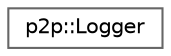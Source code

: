 digraph "Graphical Class Hierarchy"
{
 // LATEX_PDF_SIZE
  bgcolor="transparent";
  edge [fontname=Helvetica,fontsize=10,labelfontname=Helvetica,labelfontsize=10];
  node [fontname=Helvetica,fontsize=10,shape=box,height=0.2,width=0.4];
  rankdir="LR";
  Node0 [id="Node000000",label="p2p::Logger",height=0.2,width=0.4,color="grey40", fillcolor="white", style="filled",URL="$classp2p_1_1Logger.html",tooltip=" "];
}
